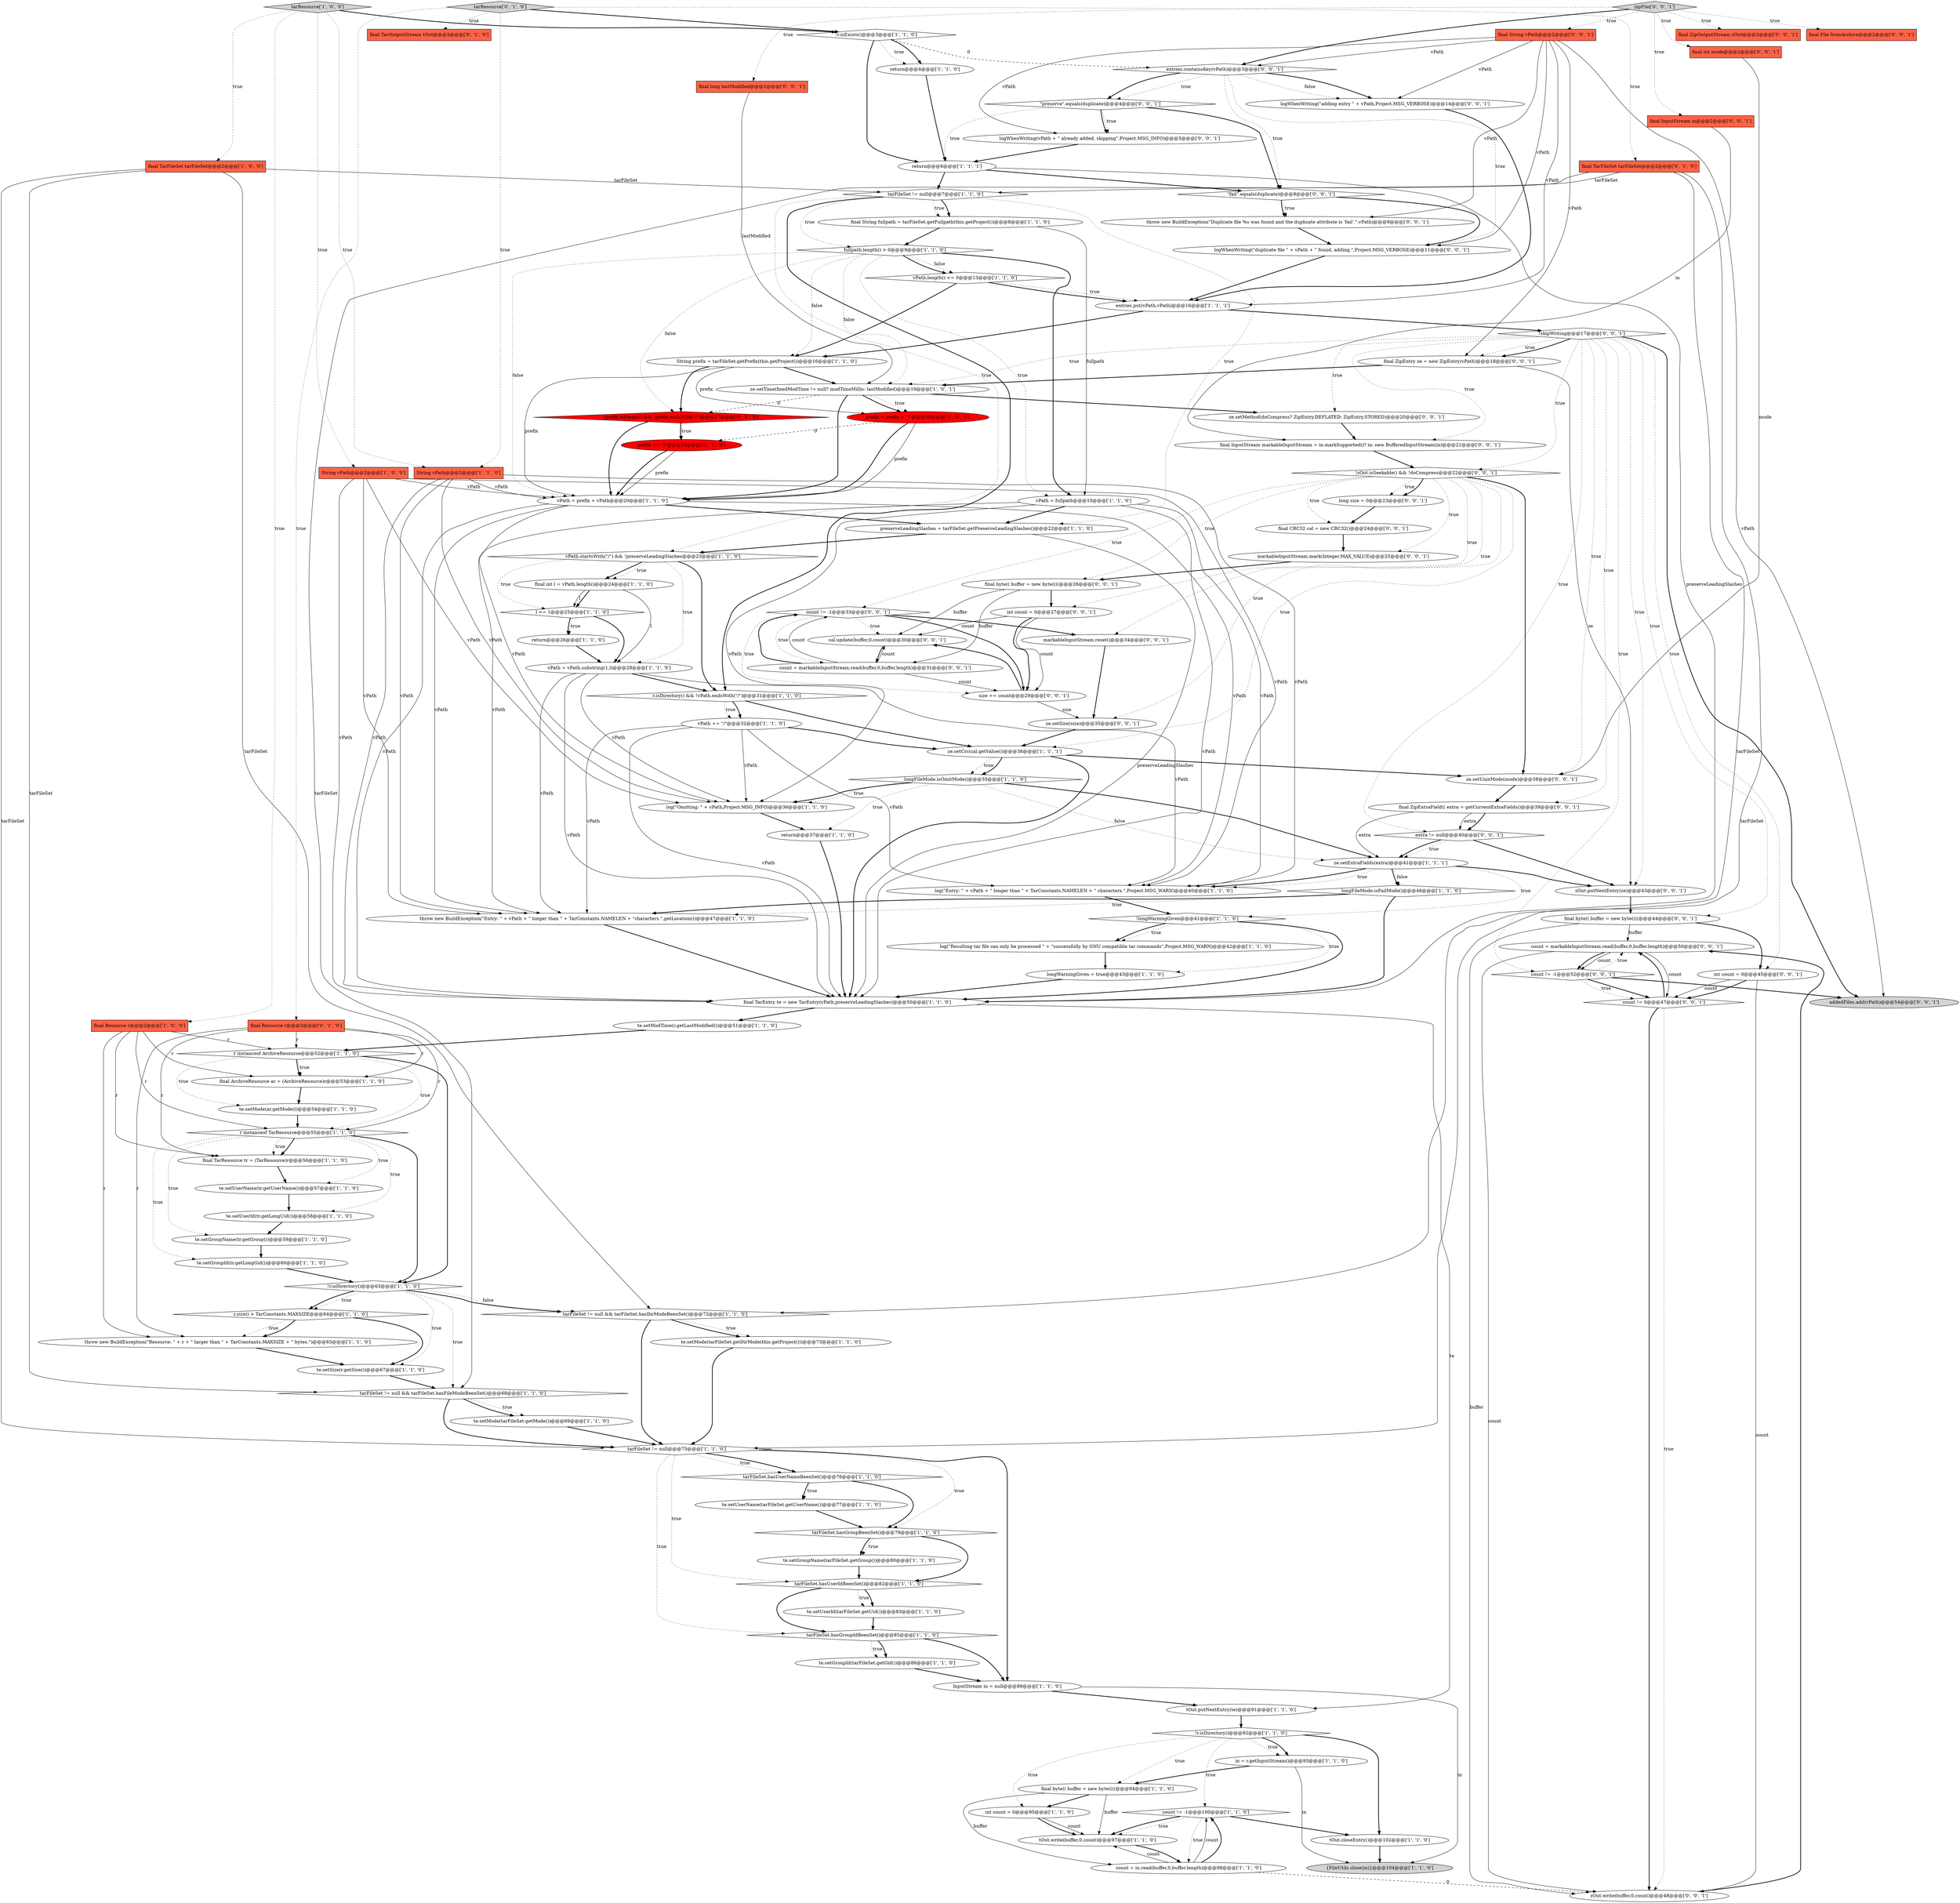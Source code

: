 digraph {
97 [style = filled, label = "throw new BuildException(\"Duplicate file %s was found and the duplicate attribute is 'fail'.\",vPath)@@@9@@@['0', '0', '1']", fillcolor = white, shape = ellipse image = "AAA0AAABBB3BBB"];
82 [style = filled, label = "cal.update(buffer,0,count)@@@30@@@['0', '0', '1']", fillcolor = white, shape = ellipse image = "AAA0AAABBB3BBB"];
45 [style = filled, label = "final int l = vPath.length()@@@24@@@['1', '1', '0']", fillcolor = white, shape = ellipse image = "AAA0AAABBB1BBB"];
50 [style = filled, label = "ze.setExtraFields(extra)@@@41@@@['1', '1', '1']", fillcolor = white, shape = ellipse image = "AAA0AAABBB1BBB"];
88 [style = filled, label = "logWhenWriting(vPath + \" already added, skipping\",Project.MSG_INFO)@@@5@@@['0', '0', '1']", fillcolor = white, shape = ellipse image = "AAA0AAABBB3BBB"];
25 [style = filled, label = "l <= 1@@@25@@@['1', '1', '0']", fillcolor = white, shape = diamond image = "AAA0AAABBB1BBB"];
39 [style = filled, label = "te.setMode(ar.getMode())@@@54@@@['1', '1', '0']", fillcolor = white, shape = ellipse image = "AAA0AAABBB1BBB"];
47 [style = filled, label = "count != -1@@@100@@@['1', '1', '0']", fillcolor = white, shape = diamond image = "AAA0AAABBB1BBB"];
87 [style = filled, label = "final String vPath@@@2@@@['0', '0', '1']", fillcolor = tomato, shape = box image = "AAA0AAABBB3BBB"];
99 [style = filled, label = "extra != null@@@40@@@['0', '0', '1']", fillcolor = white, shape = diamond image = "AAA0AAABBB3BBB"];
56 [style = filled, label = "te.setGroupId(tr.getLongGid())@@@60@@@['1', '1', '0']", fillcolor = white, shape = ellipse image = "AAA0AAABBB1BBB"];
118 [style = filled, label = "markableInputStream.reset()@@@34@@@['0', '0', '1']", fillcolor = white, shape = ellipse image = "AAA0AAABBB3BBB"];
11 [style = filled, label = "longFileMode.isOmitMode()@@@35@@@['1', '1', '0']", fillcolor = white, shape = diamond image = "AAA0AAABBB1BBB"];
30 [style = filled, label = "tarFileSet.hasUserNameBeenSet()@@@76@@@['1', '1', '0']", fillcolor = white, shape = diamond image = "AAA0AAABBB1BBB"];
3 [style = filled, label = "vPath += \"/\"@@@32@@@['1', '1', '0']", fillcolor = white, shape = ellipse image = "AAA0AAABBB1BBB"];
75 [style = filled, label = "final TarResource tr = (TarResource)r@@@56@@@['1', '1', '0']", fillcolor = white, shape = ellipse image = "AAA0AAABBB1BBB"];
117 [style = filled, label = "count != -1@@@33@@@['0', '0', '1']", fillcolor = white, shape = diamond image = "AAA0AAABBB3BBB"];
76 [style = filled, label = "final TarFileSet tarFileSet@@@2@@@['0', '1', '0']", fillcolor = tomato, shape = box image = "AAA0AAABBB2BBB"];
60 [style = filled, label = "return@@@6@@@['1', '1', '1']", fillcolor = white, shape = ellipse image = "AAA0AAABBB1BBB"];
59 [style = filled, label = "prefix = prefix + \"/\"@@@18@@@['1', '0', '0']", fillcolor = red, shape = ellipse image = "AAA1AAABBB1BBB"];
53 [style = filled, label = "tOut.putNextEntry(te)@@@91@@@['1', '1', '0']", fillcolor = white, shape = ellipse image = "AAA0AAABBB1BBB"];
103 [style = filled, label = "long size = 0@@@23@@@['0', '0', '1']", fillcolor = white, shape = ellipse image = "AAA0AAABBB3BBB"];
4 [style = filled, label = "ze.setCrc(cal.getValue())@@@36@@@['1', '1', '1']", fillcolor = white, shape = ellipse image = "AAA0AAABBB1BBB"];
81 [style = filled, label = "final Resource r@@@2@@@['0', '1', '0']", fillcolor = tomato, shape = box image = "AAA0AAABBB2BBB"];
93 [style = filled, label = "logWhenWriting(\"adding entry \" + vPath,Project.MSG_VERBOSE)@@@14@@@['0', '0', '1']", fillcolor = white, shape = ellipse image = "AAA0AAABBB3BBB"];
100 [style = filled, label = "!zOut.isSeekable() && !doCompress@@@22@@@['0', '0', '1']", fillcolor = white, shape = diamond image = "AAA0AAABBB3BBB"];
109 [style = filled, label = "final int mode@@@2@@@['0', '0', '1']", fillcolor = tomato, shape = box image = "AAA0AAABBB3BBB"];
40 [style = filled, label = "te.setModTime(r.getLastModified())@@@51@@@['1', '1', '0']", fillcolor = white, shape = ellipse image = "AAA0AAABBB1BBB"];
92 [style = filled, label = "count = markableInputStream.read(buffer,0,buffer.length)@@@50@@@['0', '0', '1']", fillcolor = white, shape = ellipse image = "AAA0AAABBB3BBB"];
90 [style = filled, label = "entries.containsKey(vPath)@@@3@@@['0', '0', '1']", fillcolor = white, shape = diamond image = "AAA0AAABBB3BBB"];
108 [style = filled, label = "zOut.putNextEntry(ze)@@@43@@@['0', '0', '1']", fillcolor = white, shape = ellipse image = "AAA0AAABBB3BBB"];
7 [style = filled, label = "final byte(( buffer = new byte((((@@@94@@@['1', '1', '0']", fillcolor = white, shape = ellipse image = "AAA0AAABBB1BBB"];
28 [style = filled, label = "return@@@37@@@['1', '1', '0']", fillcolor = white, shape = ellipse image = "AAA0AAABBB1BBB"];
1 [style = filled, label = "te.setUserName(tarFileSet.getUserName())@@@77@@@['1', '1', '0']", fillcolor = white, shape = ellipse image = "AAA0AAABBB1BBB"];
57 [style = filled, label = "tarFileSet != null@@@75@@@['1', '1', '0']", fillcolor = white, shape = diamond image = "AAA0AAABBB1BBB"];
101 [style = filled, label = "ze.setUnixMode(mode)@@@38@@@['0', '0', '1']", fillcolor = white, shape = ellipse image = "AAA0AAABBB3BBB"];
13 [style = filled, label = "te.setUserId(tr.getLongUid())@@@58@@@['1', '1', '0']", fillcolor = white, shape = ellipse image = "AAA0AAABBB1BBB"];
77 [style = filled, label = "tarResource['0', '1', '0']", fillcolor = lightgray, shape = diamond image = "AAA0AAABBB2BBB"];
14 [style = filled, label = "r.isDirectory() && !vPath.endsWith(\"/\")@@@31@@@['1', '1', '0']", fillcolor = white, shape = diamond image = "AAA0AAABBB1BBB"];
95 [style = filled, label = "count != -1@@@52@@@['0', '0', '1']", fillcolor = white, shape = diamond image = "AAA0AAABBB3BBB"];
96 [style = filled, label = "\"preserve\".equals(duplicate)@@@4@@@['0', '0', '1']", fillcolor = white, shape = diamond image = "AAA0AAABBB3BBB"];
44 [style = filled, label = "ze.setTime(fixedModTime != null? modTimeMillis: lastModified)@@@19@@@['1', '0', '1']", fillcolor = white, shape = ellipse image = "AAA0AAABBB1BBB"];
86 [style = filled, label = "final long lastModified@@@2@@@['0', '0', '1']", fillcolor = tomato, shape = box image = "AAA0AAABBB3BBB"];
9 [style = filled, label = "longWarningGiven = true@@@43@@@['1', '1', '0']", fillcolor = white, shape = ellipse image = "AAA0AAABBB1BBB"];
32 [style = filled, label = "vPath = vPath.substring(1,l)@@@28@@@['1', '1', '0']", fillcolor = white, shape = ellipse image = "AAA0AAABBB1BBB"];
65 [style = filled, label = "vPath.startsWith(\"/\") && !preserveLeadingSlashes@@@23@@@['1', '1', '0']", fillcolor = white, shape = diamond image = "AAA0AAABBB1BBB"];
41 [style = filled, label = "throw new BuildException(\"Entry: \" + vPath + \" longer than \" + TarConstants.NAMELEN + \"characters.\",getLocation())@@@47@@@['1', '1', '0']", fillcolor = white, shape = ellipse image = "AAA0AAABBB1BBB"];
46 [style = filled, label = "tarFileSet.hasUserIdBeenSet()@@@82@@@['1', '1', '0']", fillcolor = white, shape = diamond image = "AAA0AAABBB1BBB"];
2 [style = filled, label = "tOut.write(buffer,0,count)@@@97@@@['1', '1', '0']", fillcolor = white, shape = ellipse image = "AAA0AAABBB1BBB"];
23 [style = filled, label = "vPath.length() <= 0@@@13@@@['1', '1', '0']", fillcolor = white, shape = diamond image = "AAA0AAABBB1BBB"];
122 [style = filled, label = "final CRC32 cal = new CRC32()@@@24@@@['0', '0', '1']", fillcolor = white, shape = ellipse image = "AAA0AAABBB3BBB"];
91 [style = filled, label = "final ZipOutputStream zOut@@@2@@@['0', '0', '1']", fillcolor = tomato, shape = box image = "AAA0AAABBB3BBB"];
8 [style = filled, label = "!longWarningGiven@@@41@@@['1', '1', '0']", fillcolor = white, shape = diamond image = "AAA0AAABBB1BBB"];
73 [style = filled, label = "te.setGroupName(tr.getGroup())@@@59@@@['1', '1', '0']", fillcolor = white, shape = ellipse image = "AAA0AAABBB1BBB"];
102 [style = filled, label = "ze.setMethod(doCompress? ZipEntry.DEFLATED: ZipEntry.STORED)@@@20@@@['0', '0', '1']", fillcolor = white, shape = ellipse image = "AAA0AAABBB3BBB"];
42 [style = filled, label = "log(\"Omitting: \" + vPath,Project.MSG_INFO)@@@36@@@['1', '1', '0']", fillcolor = white, shape = ellipse image = "AAA0AAABBB1BBB"];
43 [style = filled, label = "te.setGroupId(tarFileSet.getGid())@@@86@@@['1', '1', '0']", fillcolor = white, shape = ellipse image = "AAA0AAABBB1BBB"];
63 [style = filled, label = "{FileUtils.close(in)}@@@104@@@['1', '1', '0']", fillcolor = lightgray, shape = ellipse image = "AAA0AAABBB1BBB"];
111 [style = filled, label = "\"fail\".equals(duplicate)@@@8@@@['0', '0', '1']", fillcolor = white, shape = diamond image = "AAA0AAABBB3BBB"];
119 [style = filled, label = "final InputStream in@@@2@@@['0', '0', '1']", fillcolor = tomato, shape = box image = "AAA0AAABBB3BBB"];
116 [style = filled, label = "final ZipEntry ze = new ZipEntry(vPath)@@@18@@@['0', '0', '1']", fillcolor = white, shape = ellipse image = "AAA0AAABBB3BBB"];
74 [style = filled, label = "preserveLeadingSlashes = tarFileSet.getPreserveLeadingSlashes()@@@22@@@['1', '1', '0']", fillcolor = white, shape = ellipse image = "AAA0AAABBB1BBB"];
107 [style = filled, label = "final InputStream markableInputStream = in.markSupported()? in: new BufferedInputStream(in)@@@21@@@['0', '0', '1']", fillcolor = white, shape = ellipse image = "AAA0AAABBB3BBB"];
51 [style = filled, label = "te.setSize(r.getSize())@@@67@@@['1', '1', '0']", fillcolor = white, shape = ellipse image = "AAA0AAABBB1BBB"];
34 [style = filled, label = "tarFileSet != null && tarFileSet.hasDirModeBeenSet()@@@72@@@['1', '1', '0']", fillcolor = white, shape = diamond image = "AAA0AAABBB1BBB"];
48 [style = filled, label = "vPath = fullpath@@@10@@@['1', '1', '0']", fillcolor = white, shape = ellipse image = "AAA0AAABBB1BBB"];
37 [style = filled, label = "te.setUserId(tarFileSet.getUid())@@@83@@@['1', '1', '0']", fillcolor = white, shape = ellipse image = "AAA0AAABBB1BBB"];
54 [style = filled, label = "final ArchiveResource ar = (ArchiveResource)r@@@53@@@['1', '1', '0']", fillcolor = white, shape = ellipse image = "AAA0AAABBB1BBB"];
71 [style = filled, label = "String vPath@@@2@@@['1', '1', '0']", fillcolor = tomato, shape = box image = "AAA0AAABBB1BBB"];
113 [style = filled, label = "!skipWriting@@@17@@@['0', '0', '1']", fillcolor = white, shape = diamond image = "AAA0AAABBB3BBB"];
10 [style = filled, label = "r instanceof ArchiveResource@@@52@@@['1', '1', '0']", fillcolor = white, shape = diamond image = "AAA0AAABBB1BBB"];
27 [style = filled, label = "String vPath@@@2@@@['1', '0', '0']", fillcolor = tomato, shape = box image = "AAA0AAABBB1BBB"];
80 [style = filled, label = "final TarOutputStream tOut@@@2@@@['0', '1', '0']", fillcolor = tomato, shape = box image = "AAA0AAABBB2BBB"];
121 [style = filled, label = "final File fromArchive@@@2@@@['0', '0', '1']", fillcolor = tomato, shape = box image = "AAA0AAABBB3BBB"];
52 [style = filled, label = "r.size() > TarConstants.MAXSIZE@@@64@@@['1', '1', '0']", fillcolor = white, shape = diamond image = "AAA0AAABBB1BBB"];
17 [style = filled, label = "te.setMode(tarFileSet.getDirMode(this.getProject()))@@@73@@@['1', '1', '0']", fillcolor = white, shape = ellipse image = "AAA0AAABBB1BBB"];
85 [style = filled, label = "size += count@@@29@@@['0', '0', '1']", fillcolor = white, shape = ellipse image = "AAA0AAABBB3BBB"];
66 [style = filled, label = "int count = 0@@@95@@@['1', '1', '0']", fillcolor = white, shape = ellipse image = "AAA0AAABBB1BBB"];
69 [style = filled, label = "final String fullpath = tarFileSet.getFullpath(this.getProject())@@@8@@@['1', '1', '0']", fillcolor = white, shape = ellipse image = "AAA0AAABBB1BBB"];
83 [style = filled, label = "addedFiles.add(vPath)@@@54@@@['0', '0', '1']", fillcolor = lightgray, shape = ellipse image = "AAA0AAABBB3BBB"];
105 [style = filled, label = "count = markableInputStream.read(buffer,0,buffer.length)@@@31@@@['0', '0', '1']", fillcolor = white, shape = ellipse image = "AAA0AAABBB3BBB"];
67 [style = filled, label = "!r.isDirectory()@@@63@@@['1', '1', '0']", fillcolor = white, shape = diamond image = "AAA0AAABBB1BBB"];
20 [style = filled, label = "tarResource['1', '0', '0']", fillcolor = lightgray, shape = diamond image = "AAA0AAABBB1BBB"];
5 [style = filled, label = "entries.put(vPath,vPath)@@@16@@@['1', '1', '1']", fillcolor = white, shape = ellipse image = "AAA0AAABBB1BBB"];
62 [style = filled, label = "tarFileSet.hasGroupIdBeenSet()@@@85@@@['1', '1', '0']", fillcolor = white, shape = diamond image = "AAA0AAABBB1BBB"];
58 [style = filled, label = "String prefix = tarFileSet.getPrefix(this.getProject())@@@16@@@['1', '1', '0']", fillcolor = white, shape = ellipse image = "AAA0AAABBB1BBB"];
78 [style = filled, label = "prefix += \"/\"@@@18@@@['0', '1', '0']", fillcolor = red, shape = ellipse image = "AAA1AAABBB2BBB"];
18 [style = filled, label = "tarFileSet != null && tarFileSet.hasFileModeBeenSet()@@@68@@@['1', '1', '0']", fillcolor = white, shape = diamond image = "AAA0AAABBB1BBB"];
89 [style = filled, label = "final byte(( buffer = new byte((((@@@44@@@['0', '0', '1']", fillcolor = white, shape = ellipse image = "AAA0AAABBB3BBB"];
114 [style = filled, label = "final byte(( buffer = new byte((((@@@26@@@['0', '0', '1']", fillcolor = white, shape = ellipse image = "AAA0AAABBB3BBB"];
104 [style = filled, label = "int count = 0@@@45@@@['0', '0', '1']", fillcolor = white, shape = ellipse image = "AAA0AAABBB3BBB"];
55 [style = filled, label = "vPath = prefix + vPath@@@20@@@['1', '1', '0']", fillcolor = white, shape = ellipse image = "AAA0AAABBB1BBB"];
115 [style = filled, label = "zOut.write(buffer,0,count)@@@48@@@['0', '0', '1']", fillcolor = white, shape = ellipse image = "AAA0AAABBB3BBB"];
6 [style = filled, label = "log(\"Entry: \" + vPath + \" longer than \" + TarConstants.NAMELEN + \" characters.\",Project.MSG_WARN)@@@40@@@['1', '1', '0']", fillcolor = white, shape = ellipse image = "AAA0AAABBB1BBB"];
79 [style = filled, label = "!prefix.isEmpty() && !prefix.endsWith(\"/\")@@@17@@@['0', '1', '0']", fillcolor = red, shape = diamond image = "AAA1AAABBB2BBB"];
94 [style = filled, label = "count != 0@@@47@@@['0', '0', '1']", fillcolor = white, shape = diamond image = "AAA0AAABBB3BBB"];
26 [style = filled, label = "tOut.closeEntry()@@@102@@@['1', '1', '0']", fillcolor = white, shape = ellipse image = "AAA0AAABBB1BBB"];
12 [style = filled, label = "final TarEntry te = new TarEntry(vPath,preserveLeadingSlashes)@@@50@@@['1', '1', '0']", fillcolor = white, shape = ellipse image = "AAA0AAABBB1BBB"];
98 [style = filled, label = "markableInputStream.mark(Integer.MAX_VALUE)@@@25@@@['0', '0', '1']", fillcolor = white, shape = ellipse image = "AAA0AAABBB3BBB"];
120 [style = filled, label = "int count = 0@@@27@@@['0', '0', '1']", fillcolor = white, shape = ellipse image = "AAA0AAABBB3BBB"];
112 [style = filled, label = "logWhenWriting(\"duplicate file \" + vPath + \" found, adding.\",Project.MSG_VERBOSE)@@@11@@@['0', '0', '1']", fillcolor = white, shape = ellipse image = "AAA0AAABBB3BBB"];
70 [style = filled, label = "log(\"Resulting tar file can only be processed \" + \"successfully by GNU compatible tar commands\",Project.MSG_WARN)@@@42@@@['1', '1', '0']", fillcolor = white, shape = ellipse image = "AAA0AAABBB1BBB"];
33 [style = filled, label = "final TarFileSet tarFileSet@@@2@@@['1', '0', '0']", fillcolor = tomato, shape = box image = "AAA0AAABBB1BBB"];
36 [style = filled, label = "InputStream in = null@@@89@@@['1', '1', '0']", fillcolor = white, shape = ellipse image = "AAA0AAABBB1BBB"];
49 [style = filled, label = "throw new BuildException(\"Resource: \" + r + \" larger than \" + TarConstants.MAXSIZE + \" bytes.\")@@@65@@@['1', '1', '0']", fillcolor = white, shape = ellipse image = "AAA0AAABBB1BBB"];
38 [style = filled, label = "return@@@26@@@['1', '1', '0']", fillcolor = white, shape = ellipse image = "AAA0AAABBB1BBB"];
16 [style = filled, label = "final Resource r@@@2@@@['1', '0', '0']", fillcolor = tomato, shape = box image = "AAA0AAABBB1BBB"];
22 [style = filled, label = "count = in.read(buffer,0,buffer.length)@@@98@@@['1', '1', '0']", fillcolor = white, shape = ellipse image = "AAA0AAABBB1BBB"];
31 [style = filled, label = "!r.isExists()@@@3@@@['1', '1', '0']", fillcolor = white, shape = diamond image = "AAA0AAABBB1BBB"];
84 [style = filled, label = "ze.setSize(size)@@@35@@@['0', '0', '1']", fillcolor = white, shape = ellipse image = "AAA0AAABBB3BBB"];
0 [style = filled, label = "te.setMode(tarFileSet.getMode())@@@69@@@['1', '1', '0']", fillcolor = white, shape = ellipse image = "AAA0AAABBB1BBB"];
19 [style = filled, label = "tarFileSet != null@@@7@@@['1', '1', '0']", fillcolor = white, shape = diamond image = "AAA0AAABBB1BBB"];
15 [style = filled, label = "tarFileSet.hasGroupBeenSet()@@@79@@@['1', '1', '0']", fillcolor = white, shape = diamond image = "AAA0AAABBB1BBB"];
21 [style = filled, label = "longFileMode.isFailMode()@@@46@@@['1', '1', '0']", fillcolor = white, shape = diamond image = "AAA0AAABBB1BBB"];
61 [style = filled, label = "fullpath.length() > 0@@@9@@@['1', '1', '0']", fillcolor = white, shape = diamond image = "AAA0AAABBB1BBB"];
72 [style = filled, label = "return@@@4@@@['1', '1', '0']", fillcolor = white, shape = ellipse image = "AAA0AAABBB1BBB"];
110 [style = filled, label = "zipFile['0', '0', '1']", fillcolor = lightgray, shape = diamond image = "AAA0AAABBB3BBB"];
64 [style = filled, label = "r instanceof TarResource@@@55@@@['1', '1', '0']", fillcolor = white, shape = diamond image = "AAA0AAABBB1BBB"];
24 [style = filled, label = "te.setGroupName(tarFileSet.getGroup())@@@80@@@['1', '1', '0']", fillcolor = white, shape = ellipse image = "AAA0AAABBB1BBB"];
68 [style = filled, label = "!r.isDirectory()@@@92@@@['1', '1', '0']", fillcolor = white, shape = diamond image = "AAA0AAABBB1BBB"];
106 [style = filled, label = "final ZipExtraField(( extra = getCurrentExtraFields()@@@39@@@['0', '0', '1']", fillcolor = white, shape = ellipse image = "AAA0AAABBB3BBB"];
29 [style = filled, label = "in = r.getInputStream()@@@93@@@['1', '1', '0']", fillcolor = white, shape = ellipse image = "AAA0AAABBB1BBB"];
35 [style = filled, label = "te.setUserName(tr.getUserName())@@@57@@@['1', '1', '0']", fillcolor = white, shape = ellipse image = "AAA0AAABBB1BBB"];
55->41 [style = solid, label="vPath"];
7->2 [style = solid, label="buffer"];
46->37 [style = dotted, label="true"];
122->98 [style = bold, label=""];
50->6 [style = dotted, label="true"];
16->10 [style = solid, label="r"];
113->116 [style = dotted, label="true"];
118->84 [style = bold, label=""];
100->122 [style = dotted, label="true"];
77->81 [style = dotted, label="true"];
12->53 [style = solid, label="te"];
69->48 [style = solid, label="fullpath"];
55->74 [style = bold, label=""];
105->85 [style = solid, label="count"];
117->82 [style = dotted, label="true"];
45->25 [style = bold, label=""];
31->60 [style = bold, label=""];
87->83 [style = solid, label="vPath"];
19->69 [style = bold, label=""];
59->78 [style = dashed, label="0"];
85->82 [style = bold, label=""];
22->2 [style = solid, label="count"];
110->87 [style = dotted, label="true"];
76->57 [style = solid, label="tarFileSet"];
65->45 [style = bold, label=""];
111->112 [style = bold, label=""];
66->2 [style = solid, label="count"];
77->76 [style = dotted, label="true"];
4->101 [style = bold, label=""];
106->99 [style = solid, label="extra"];
110->86 [style = dotted, label="true"];
104->94 [style = bold, label=""];
61->48 [style = bold, label=""];
61->44 [style = dotted, label="false"];
119->107 [style = solid, label="in"];
87->93 [style = solid, label="vPath"];
53->68 [style = bold, label=""];
16->49 [style = solid, label="r"];
60->19 [style = bold, label=""];
82->105 [style = bold, label=""];
19->61 [style = dotted, label="true"];
62->36 [style = bold, label=""];
68->26 [style = bold, label=""];
16->75 [style = solid, label="r"];
102->107 [style = bold, label=""];
115->92 [style = bold, label=""];
87->97 [style = solid, label="vPath"];
87->112 [style = solid, label="vPath"];
57->30 [style = dotted, label="true"];
11->50 [style = dotted, label="false"];
113->89 [style = dotted, label="true"];
95->92 [style = dotted, label="true"];
113->102 [style = dotted, label="true"];
88->60 [style = bold, label=""];
36->63 [style = solid, label="in"];
44->59 [style = dotted, label="true"];
100->103 [style = dotted, label="true"];
96->111 [style = bold, label=""];
100->98 [style = dotted, label="true"];
64->67 [style = bold, label=""];
41->12 [style = bold, label=""];
42->28 [style = bold, label=""];
100->101 [style = bold, label=""];
8->12 [style = bold, label=""];
27->41 [style = solid, label="vPath"];
57->62 [style = dotted, label="true"];
104->94 [style = solid, label="count"];
1->15 [style = bold, label=""];
60->12 [style = solid, label="preserveLeadingSlashes"];
25->32 [style = bold, label=""];
8->70 [style = dotted, label="true"];
95->83 [style = bold, label=""];
117->85 [style = dotted, label="true"];
97->112 [style = bold, label=""];
113->100 [style = dotted, label="true"];
5->113 [style = bold, label=""];
110->121 [style = dotted, label="true"];
95->94 [style = bold, label=""];
100->114 [style = dotted, label="true"];
57->36 [style = bold, label=""];
15->46 [style = bold, label=""];
2->22 [style = bold, label=""];
35->13 [style = bold, label=""];
46->62 [style = bold, label=""];
20->16 [style = dotted, label="true"];
14->3 [style = bold, label=""];
27->42 [style = solid, label="vPath"];
81->64 [style = solid, label="r"];
71->42 [style = solid, label="vPath"];
62->43 [style = dotted, label="true"];
74->65 [style = bold, label=""];
67->52 [style = dotted, label="true"];
10->54 [style = bold, label=""];
101->106 [style = bold, label=""];
105->82 [style = solid, label="count"];
90->112 [style = dotted, label="true"];
89->115 [style = solid, label="buffer"];
100->120 [style = dotted, label="true"];
32->6 [style = solid, label="vPath"];
99->108 [style = bold, label=""];
84->4 [style = bold, label=""];
34->17 [style = bold, label=""];
68->29 [style = dotted, label="true"];
61->79 [style = dotted, label="false"];
32->12 [style = solid, label="vPath"];
48->74 [style = bold, label=""];
90->111 [style = dotted, label="true"];
55->12 [style = solid, label="vPath"];
15->24 [style = dotted, label="true"];
21->41 [style = bold, label=""];
20->31 [style = bold, label=""];
50->8 [style = dotted, label="true"];
105->117 [style = bold, label=""];
25->38 [style = dotted, label="true"];
19->65 [style = dotted, label="true"];
61->48 [style = dotted, label="true"];
68->66 [style = dotted, label="true"];
105->117 [style = solid, label="count"];
61->55 [style = dotted, label="false"];
3->41 [style = solid, label="vPath"];
113->108 [style = dotted, label="true"];
113->107 [style = dotted, label="true"];
32->41 [style = solid, label="vPath"];
57->30 [style = bold, label=""];
18->0 [style = dotted, label="true"];
59->55 [style = bold, label=""];
22->115 [style = dashed, label="0"];
14->4 [style = bold, label=""];
7->66 [style = bold, label=""];
65->25 [style = dotted, label="true"];
23->5 [style = bold, label=""];
92->95 [style = bold, label=""];
43->36 [style = bold, label=""];
64->35 [style = dotted, label="true"];
79->78 [style = dotted, label="true"];
71->6 [style = solid, label="vPath"];
32->14 [style = bold, label=""];
87->116 [style = solid, label="vPath"];
100->103 [style = bold, label=""];
81->10 [style = solid, label="r"];
103->122 [style = bold, label=""];
96->88 [style = dotted, label="true"];
33->34 [style = solid, label="tarFileSet"];
64->56 [style = dotted, label="true"];
113->116 [style = bold, label=""];
21->41 [style = dotted, label="true"];
65->32 [style = dotted, label="true"];
19->14 [style = bold, label=""];
47->22 [style = dotted, label="true"];
117->105 [style = dotted, label="true"];
47->2 [style = dotted, label="true"];
10->67 [style = bold, label=""];
4->12 [style = bold, label=""];
55->6 [style = solid, label="vPath"];
95->94 [style = dotted, label="true"];
33->18 [style = solid, label="tarFileSet"];
50->6 [style = bold, label=""];
52->49 [style = dotted, label="true"];
90->93 [style = bold, label=""];
52->49 [style = bold, label=""];
92->115 [style = solid, label="count"];
59->55 [style = solid, label="prefix"];
60->111 [style = bold, label=""];
57->46 [style = dotted, label="true"];
109->101 [style = solid, label="mode"];
110->90 [style = bold, label=""];
120->85 [style = solid, label="count"];
113->106 [style = dotted, label="true"];
69->61 [style = bold, label=""];
3->42 [style = solid, label="vPath"];
110->119 [style = dotted, label="true"];
27->12 [style = solid, label="vPath"];
15->24 [style = bold, label=""];
6->8 [style = bold, label=""];
94->115 [style = bold, label=""];
113->83 [style = bold, label=""];
114->82 [style = solid, label="buffer"];
68->47 [style = dotted, label="true"];
64->73 [style = dotted, label="true"];
36->53 [style = bold, label=""];
75->35 [style = bold, label=""];
23->5 [style = dotted, label="true"];
20->27 [style = dotted, label="true"];
56->67 [style = bold, label=""];
29->63 [style = solid, label="in"];
65->14 [style = bold, label=""];
3->4 [style = bold, label=""];
113->104 [style = dotted, label="true"];
78->55 [style = bold, label=""];
90->96 [style = dotted, label="true"];
90->93 [style = dotted, label="false"];
57->15 [style = dotted, label="true"];
12->40 [style = bold, label=""];
19->69 [style = dotted, label="true"];
67->51 [style = dotted, label="true"];
39->64 [style = bold, label=""];
37->62 [style = bold, label=""];
47->26 [style = bold, label=""];
70->9 [style = bold, label=""];
73->56 [style = bold, label=""];
67->52 [style = bold, label=""];
18->0 [style = bold, label=""];
22->47 [style = solid, label="count"];
89->92 [style = solid, label="buffer"];
100->118 [style = dotted, label="true"];
94->92 [style = bold, label=""];
10->39 [style = dotted, label="true"];
50->21 [style = dotted, label="false"];
77->31 [style = bold, label=""];
44->102 [style = bold, label=""];
64->75 [style = bold, label=""];
85->84 [style = solid, label="size"];
46->37 [style = bold, label=""];
76->19 [style = solid, label="tarFileSet"];
32->42 [style = solid, label="vPath"];
20->71 [style = dotted, label="true"];
66->2 [style = bold, label=""];
87->5 [style = solid, label="vPath"];
113->44 [style = dotted, label="true"];
48->6 [style = solid, label="vPath"];
117->85 [style = bold, label=""];
112->5 [style = bold, label=""];
116->108 [style = solid, label="ze"];
52->51 [style = bold, label=""];
34->57 [style = bold, label=""];
23->58 [style = bold, label=""];
87->90 [style = solid, label="vPath"];
116->44 [style = bold, label=""];
28->12 [style = bold, label=""];
76->34 [style = solid, label="tarFileSet"];
54->39 [style = bold, label=""];
31->72 [style = dotted, label="true"];
3->6 [style = solid, label="vPath"];
26->63 [style = bold, label=""];
65->45 [style = dotted, label="true"];
71->55 [style = solid, label="vPath"];
10->64 [style = dotted, label="true"];
8->9 [style = dotted, label="true"];
100->4 [style = dotted, label="true"];
48->42 [style = solid, label="vPath"];
31->72 [style = bold, label=""];
40->10 [style = bold, label=""];
30->1 [style = dotted, label="true"];
81->49 [style = solid, label="r"];
27->6 [style = solid, label="vPath"];
19->74 [style = dotted, label="true"];
107->100 [style = bold, label=""];
72->60 [style = bold, label=""];
58->44 [style = bold, label=""];
100->117 [style = dotted, label="true"];
89->104 [style = bold, label=""];
79->78 [style = bold, label=""];
34->17 [style = dotted, label="true"];
16->54 [style = solid, label="r"];
58->55 [style = solid, label="prefix"];
8->70 [style = bold, label=""];
10->54 [style = dotted, label="true"];
99->50 [style = dotted, label="true"];
113->99 [style = dotted, label="true"];
67->34 [style = bold, label=""];
44->59 [style = bold, label=""];
33->57 [style = solid, label="tarFileSet"];
110->91 [style = dotted, label="true"];
49->51 [style = bold, label=""];
45->25 [style = solid, label="l"];
48->41 [style = solid, label="vPath"];
111->97 [style = bold, label=""];
68->7 [style = dotted, label="true"];
96->88 [style = bold, label=""];
16->64 [style = solid, label="r"];
81->75 [style = solid, label="r"];
45->32 [style = solid, label="l"];
113->95 [style = dotted, label="true"];
22->47 [style = bold, label=""];
14->3 [style = dotted, label="true"];
11->28 [style = dotted, label="true"];
111->97 [style = dotted, label="true"];
50->108 [style = bold, label=""];
24->46 [style = bold, label=""];
94->115 [style = dotted, label="true"];
58->59 [style = solid, label="prefix"];
48->12 [style = solid, label="vPath"];
108->89 [style = bold, label=""];
27->55 [style = solid, label="vPath"];
33->19 [style = solid, label="tarFileSet"];
90->96 [style = bold, label=""];
86->44 [style = solid, label="lastModified"];
61->23 [style = dotted, label="false"];
38->32 [style = bold, label=""];
58->79 [style = bold, label=""];
106->99 [style = bold, label=""];
44->55 [style = bold, label=""];
62->43 [style = bold, label=""];
77->80 [style = dotted, label="true"];
47->2 [style = bold, label=""];
51->18 [style = bold, label=""];
68->29 [style = bold, label=""];
99->50 [style = bold, label=""];
30->15 [style = bold, label=""];
25->38 [style = bold, label=""];
0->57 [style = bold, label=""];
67->34 [style = dotted, label="false"];
79->55 [style = bold, label=""];
96->60 [style = dotted, label="true"];
13->73 [style = bold, label=""];
120->85 [style = bold, label=""];
4->11 [style = dotted, label="true"];
78->55 [style = solid, label="prefix"];
21->12 [style = bold, label=""];
98->114 [style = bold, label=""];
92->95 [style = solid, label="count"];
106->50 [style = solid, label="extra"];
20->33 [style = dotted, label="true"];
81->54 [style = solid, label="r"];
61->23 [style = bold, label=""];
18->57 [style = bold, label=""];
11->50 [style = bold, label=""];
117->118 [style = bold, label=""];
64->75 [style = dotted, label="true"];
67->18 [style = dotted, label="true"];
5->58 [style = bold, label=""];
9->12 [style = bold, label=""];
71->41 [style = solid, label="vPath"];
104->115 [style = solid, label="count"];
71->12 [style = solid, label="vPath"];
3->12 [style = solid, label="vPath"];
110->109 [style = dotted, label="true"];
76->18 [style = solid, label="tarFileSet"];
30->1 [style = bold, label=""];
100->84 [style = dotted, label="true"];
31->90 [style = dashed, label="0"];
87->88 [style = solid, label="vPath"];
120->82 [style = solid, label="count"];
114->120 [style = bold, label=""];
11->42 [style = bold, label=""];
113->101 [style = dotted, label="true"];
64->13 [style = dotted, label="true"];
11->42 [style = dotted, label="true"];
17->57 [style = bold, label=""];
74->12 [style = solid, label="preserveLeadingSlashes"];
77->71 [style = dotted, label="true"];
93->5 [style = bold, label=""];
55->42 [style = solid, label="vPath"];
61->58 [style = dotted, label="false"];
7->22 [style = solid, label="buffer"];
29->7 [style = bold, label=""];
114->105 [style = solid, label="buffer"];
50->21 [style = bold, label=""];
4->11 [style = bold, label=""];
92->94 [style = solid, label="count"];
44->79 [style = dashed, label="0"];
}
